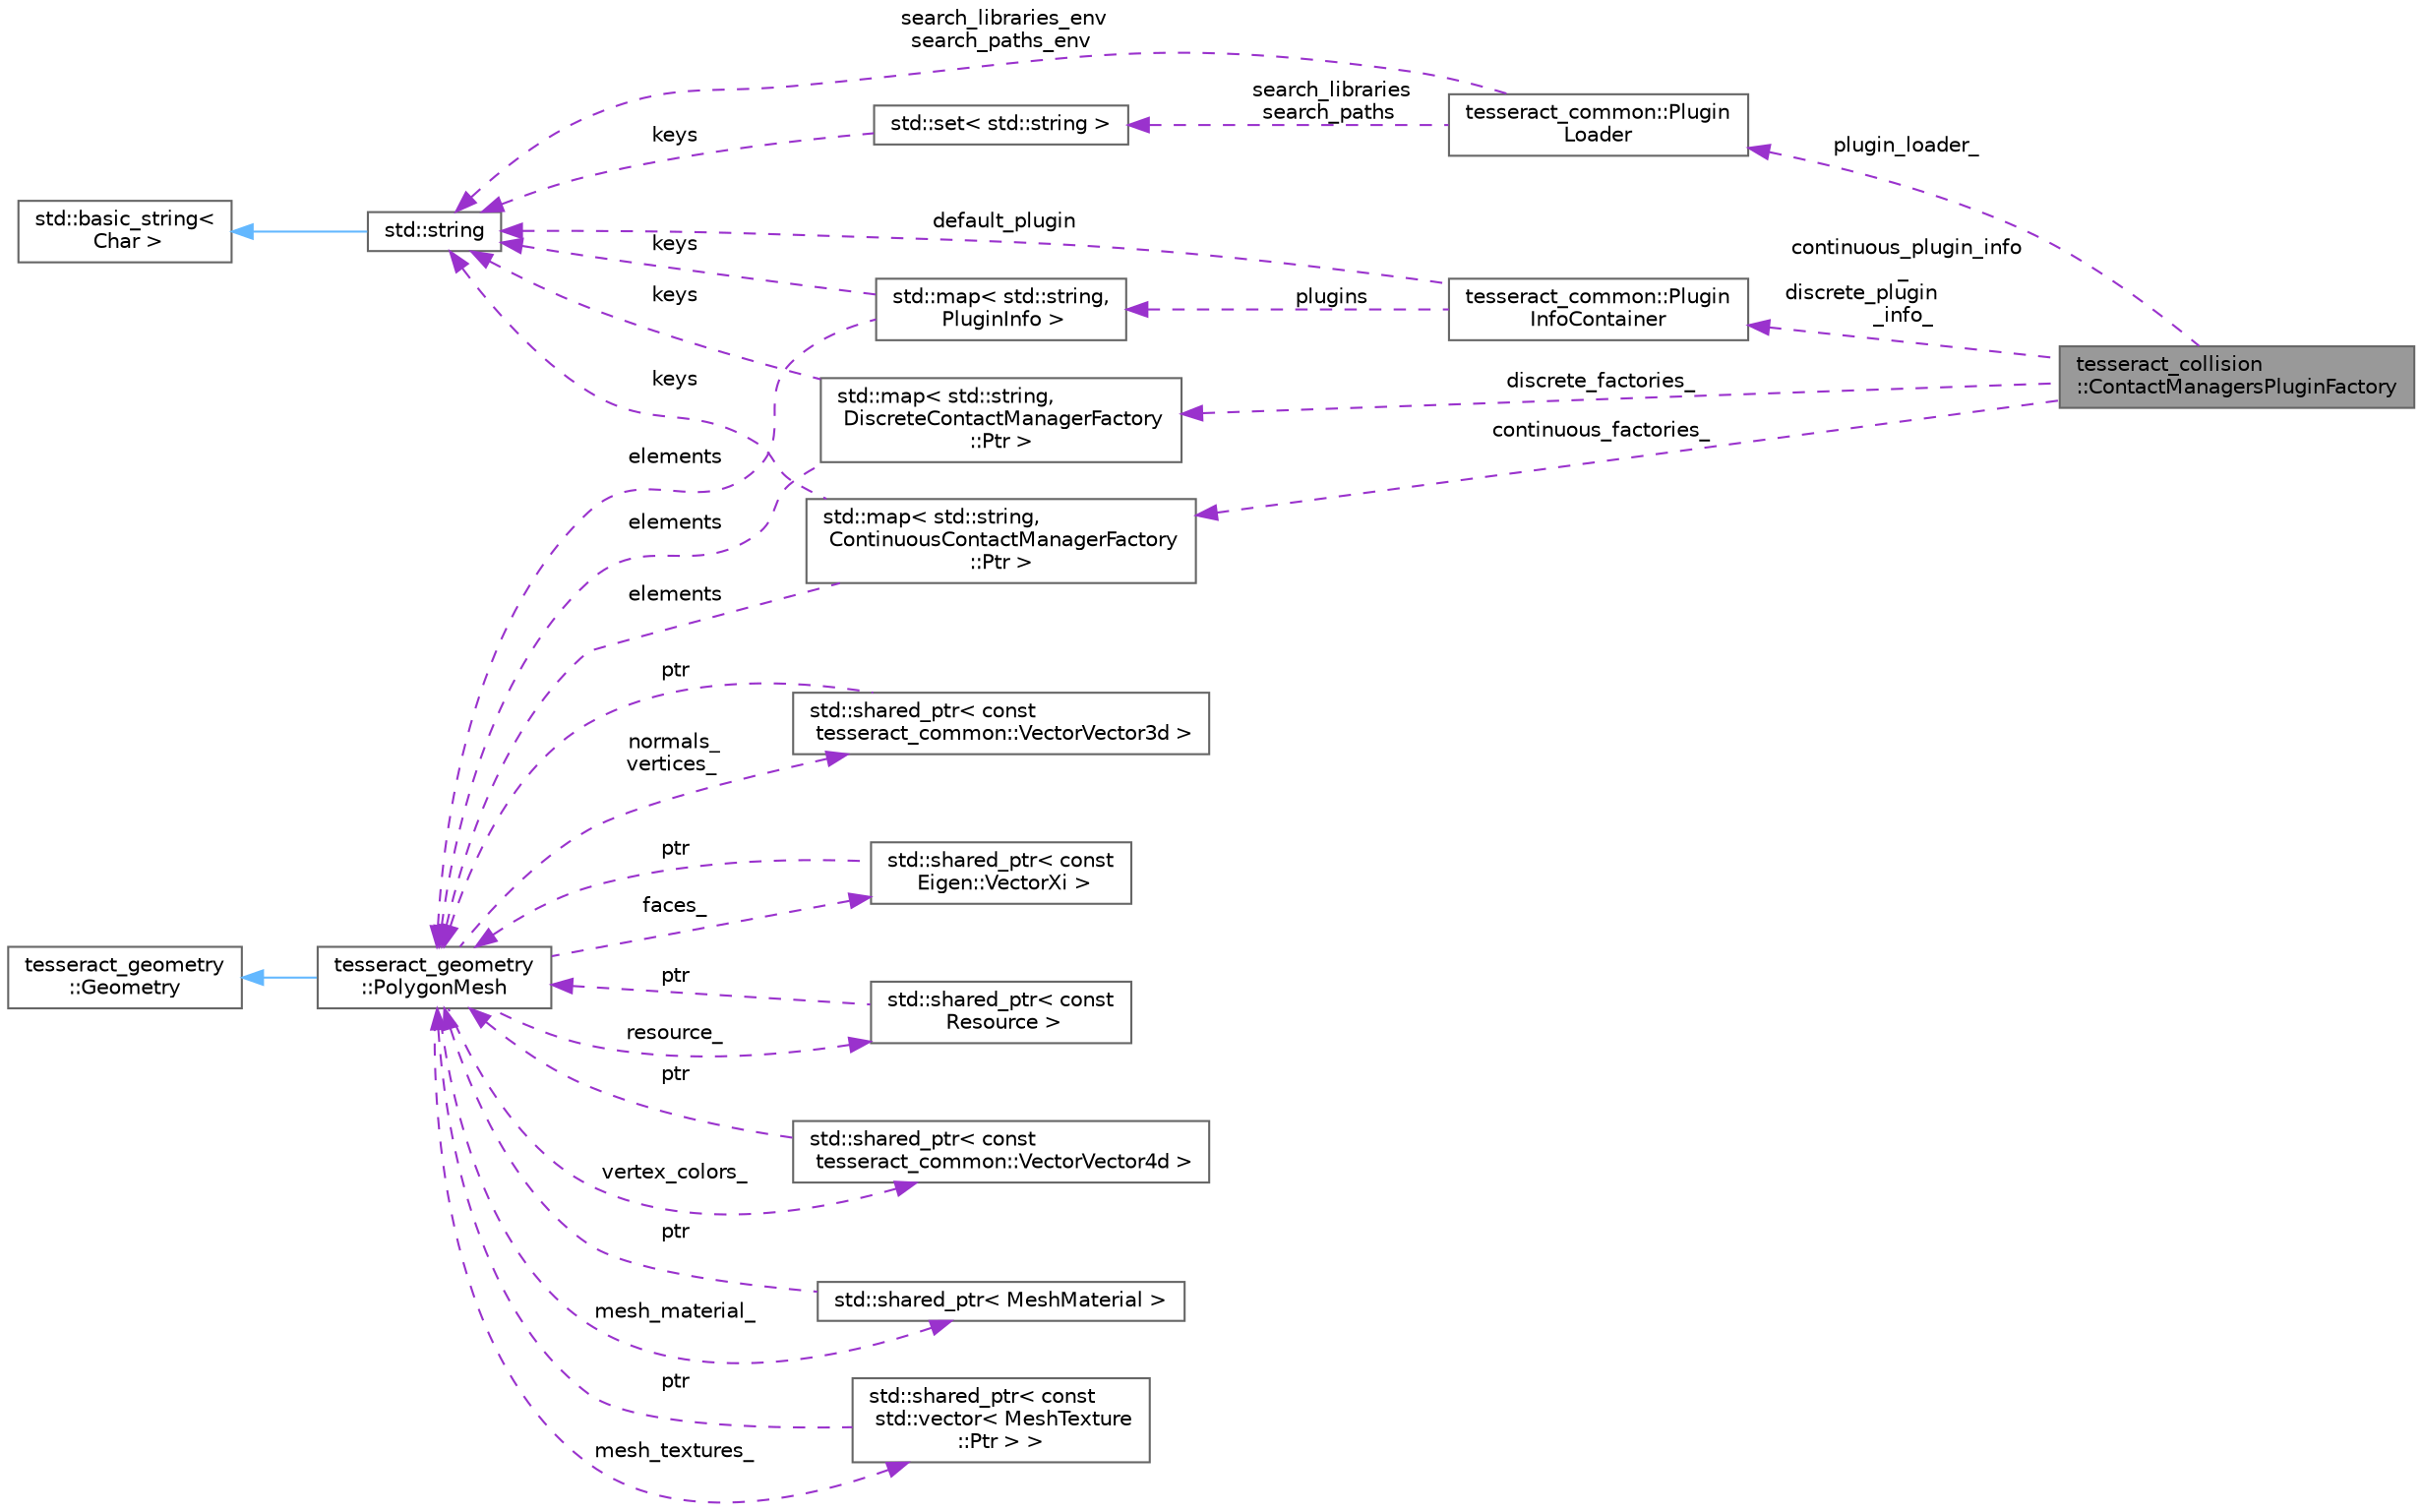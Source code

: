 digraph "tesseract_collision::ContactManagersPluginFactory"
{
 // LATEX_PDF_SIZE
  bgcolor="transparent";
  edge [fontname=Helvetica,fontsize=10,labelfontname=Helvetica,labelfontsize=10];
  node [fontname=Helvetica,fontsize=10,shape=box,height=0.2,width=0.4];
  rankdir="LR";
  Node1 [label="tesseract_collision\l::ContactManagersPluginFactory",height=0.2,width=0.4,color="gray40", fillcolor="grey60", style="filled", fontcolor="black",tooltip=" "];
  Node2 -> Node1 [dir="back",color="darkorchid3",style="dashed",label=" discrete_factories_" ];
  Node2 [label="std::map\< std::string,\l DiscreteContactManagerFactory\l::Ptr \>",height=0.2,width=0.4,color="gray40", fillcolor="white", style="filled",tooltip=" "];
  Node3 -> Node2 [dir="back",color="darkorchid3",style="dashed",label=" keys" ];
  Node3 [label="std::string",height=0.2,width=0.4,color="gray40", fillcolor="white", style="filled",tooltip=" "];
  Node4 -> Node3 [dir="back",color="steelblue1",style="solid"];
  Node4 [label="std::basic_string\<\l Char \>",height=0.2,width=0.4,color="gray40", fillcolor="white", style="filled",tooltip=" "];
  Node5 -> Node2 [dir="back",color="darkorchid3",style="dashed",label=" elements" ];
  Node5 [label="tesseract_geometry\l::PolygonMesh",height=0.2,width=0.4,color="gray40", fillcolor="white", style="filled",URL="$d8/dc9/classtesseract__geometry_1_1PolygonMesh.html",tooltip=" "];
  Node6 -> Node5 [dir="back",color="steelblue1",style="solid"];
  Node6 [label="tesseract_geometry\l::Geometry",height=0.2,width=0.4,color="gray40", fillcolor="white", style="filled",URL="$df/d1a/classtesseract__geometry_1_1Geometry.html",tooltip=" "];
  Node7 -> Node5 [dir="back",color="darkorchid3",style="dashed",label=" normals_\nvertices_" ];
  Node7 [label="std::shared_ptr\< const\l tesseract_common::VectorVector3d \>",height=0.2,width=0.4,color="gray40", fillcolor="white", style="filled",tooltip=" "];
  Node5 -> Node7 [dir="back",color="darkorchid3",style="dashed",label=" ptr" ];
  Node8 -> Node5 [dir="back",color="darkorchid3",style="dashed",label=" faces_" ];
  Node8 [label="std::shared_ptr\< const\l Eigen::VectorXi \>",height=0.2,width=0.4,color="gray40", fillcolor="white", style="filled",tooltip=" "];
  Node5 -> Node8 [dir="back",color="darkorchid3",style="dashed",label=" ptr" ];
  Node9 -> Node5 [dir="back",color="darkorchid3",style="dashed",label=" resource_" ];
  Node9 [label="std::shared_ptr\< const\l Resource \>",height=0.2,width=0.4,color="gray40", fillcolor="white", style="filled",tooltip=" "];
  Node5 -> Node9 [dir="back",color="darkorchid3",style="dashed",label=" ptr" ];
  Node10 -> Node5 [dir="back",color="darkorchid3",style="dashed",label=" vertex_colors_" ];
  Node10 [label="std::shared_ptr\< const\l tesseract_common::VectorVector4d \>",height=0.2,width=0.4,color="gray40", fillcolor="white", style="filled",tooltip=" "];
  Node5 -> Node10 [dir="back",color="darkorchid3",style="dashed",label=" ptr" ];
  Node11 -> Node5 [dir="back",color="darkorchid3",style="dashed",label=" mesh_material_" ];
  Node11 [label="std::shared_ptr\< MeshMaterial \>",height=0.2,width=0.4,color="gray40", fillcolor="white", style="filled",tooltip=" "];
  Node5 -> Node11 [dir="back",color="darkorchid3",style="dashed",label=" ptr" ];
  Node12 -> Node5 [dir="back",color="darkorchid3",style="dashed",label=" mesh_textures_" ];
  Node12 [label="std::shared_ptr\< const\l std::vector\< MeshTexture\l::Ptr \> \>",height=0.2,width=0.4,color="gray40", fillcolor="white", style="filled",tooltip=" "];
  Node5 -> Node12 [dir="back",color="darkorchid3",style="dashed",label=" ptr" ];
  Node13 -> Node1 [dir="back",color="darkorchid3",style="dashed",label=" continuous_factories_" ];
  Node13 [label="std::map\< std::string,\l ContinuousContactManagerFactory\l::Ptr \>",height=0.2,width=0.4,color="gray40", fillcolor="white", style="filled",tooltip=" "];
  Node3 -> Node13 [dir="back",color="darkorchid3",style="dashed",label=" keys" ];
  Node5 -> Node13 [dir="back",color="darkorchid3",style="dashed",label=" elements" ];
  Node14 -> Node1 [dir="back",color="darkorchid3",style="dashed",label=" continuous_plugin_info\l_\ndiscrete_plugin\l_info_" ];
  Node14 [label="tesseract_common::Plugin\lInfoContainer",height=0.2,width=0.4,color="gray40", fillcolor="white", style="filled",URL="$dc/d89/structtesseract__common_1_1PluginInfoContainer.html",tooltip=" "];
  Node3 -> Node14 [dir="back",color="darkorchid3",style="dashed",label=" default_plugin" ];
  Node15 -> Node14 [dir="back",color="darkorchid3",style="dashed",label=" plugins" ];
  Node15 [label="std::map\< std::string,\l PluginInfo \>",height=0.2,width=0.4,color="gray40", fillcolor="white", style="filled",tooltip=" "];
  Node3 -> Node15 [dir="back",color="darkorchid3",style="dashed",label=" keys" ];
  Node5 -> Node15 [dir="back",color="darkorchid3",style="dashed",label=" elements" ];
  Node16 -> Node1 [dir="back",color="darkorchid3",style="dashed",label=" plugin_loader_" ];
  Node16 [label="tesseract_common::Plugin\lLoader",height=0.2,width=0.4,color="gray40", fillcolor="white", style="filled",URL="$d1/da5/classtesseract__common_1_1PluginLoader.html",tooltip="This is a utility class for loading plugins within Tesseract."];
  Node17 -> Node16 [dir="back",color="darkorchid3",style="dashed",label=" search_libraries\nsearch_paths" ];
  Node17 [label="std::set\< std::string \>",height=0.2,width=0.4,color="gray40", fillcolor="white", style="filled",tooltip=" "];
  Node3 -> Node17 [dir="back",color="darkorchid3",style="dashed",label=" keys" ];
  Node3 -> Node16 [dir="back",color="darkorchid3",style="dashed",label=" search_libraries_env\nsearch_paths_env" ];
}
